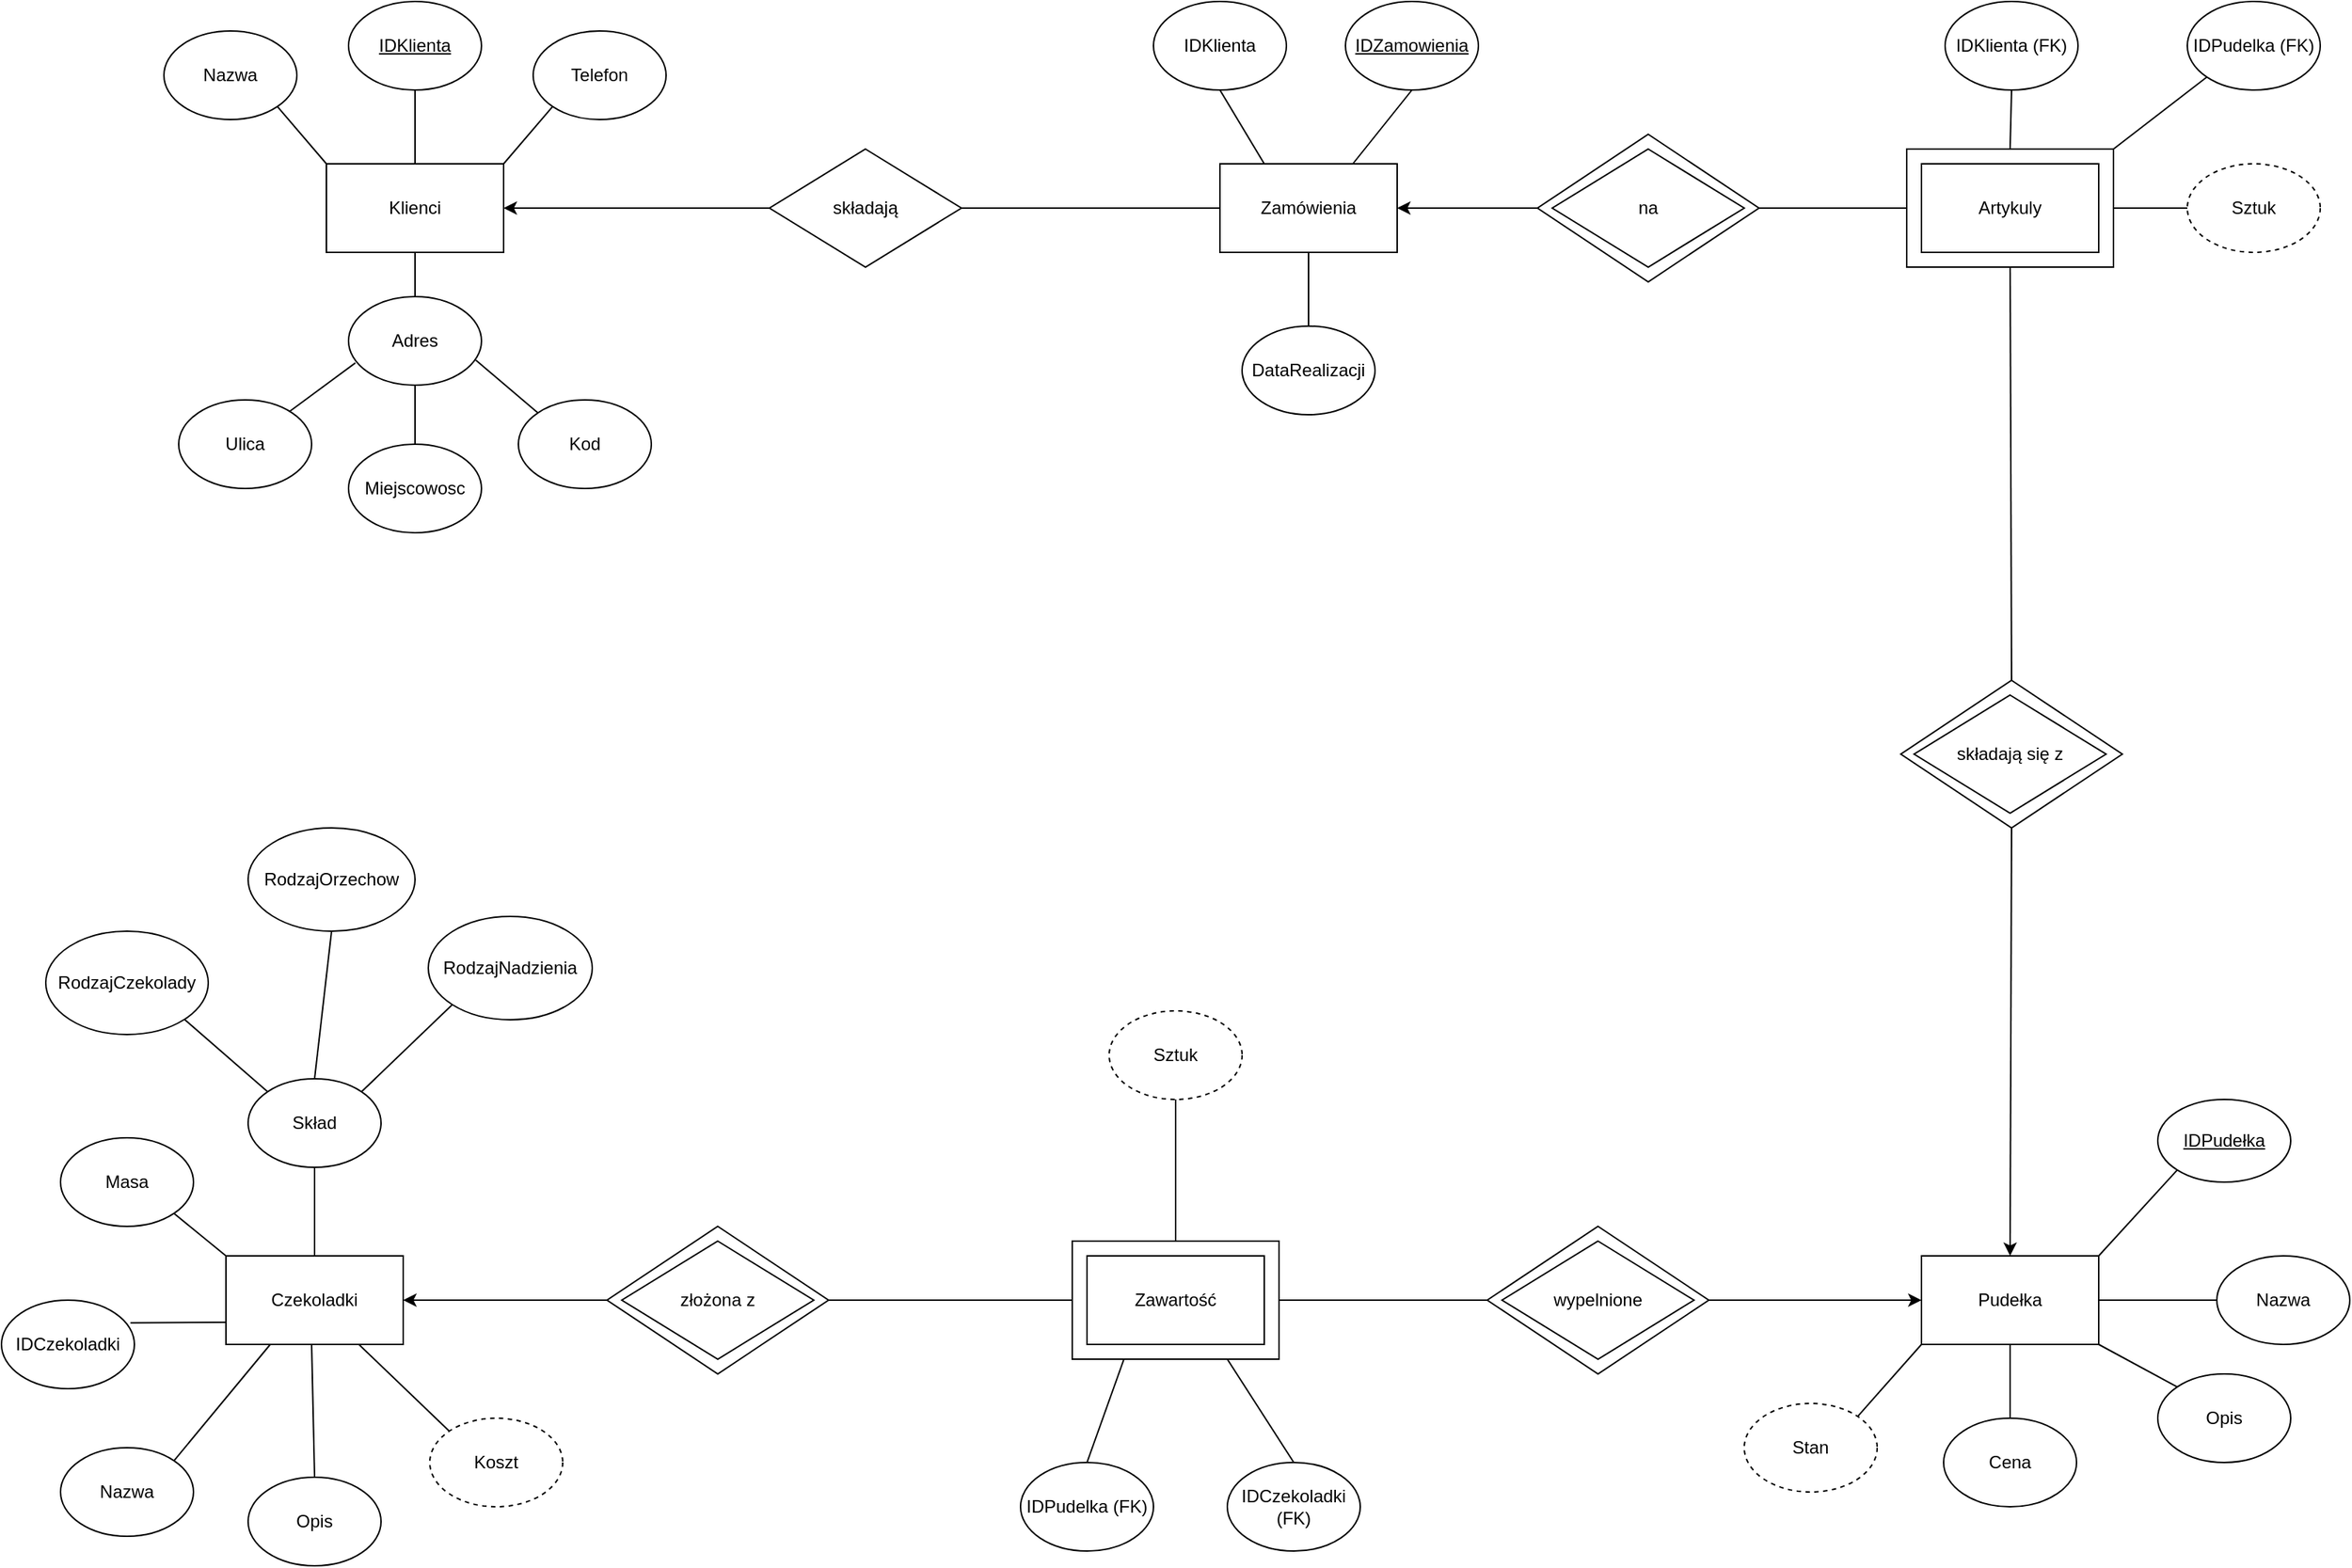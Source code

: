 <mxfile version="17.1.3" type="github">
  <diagram id="R2lEEEUBdFMjLlhIrx00" name="Page-1">
    <mxGraphModel dx="782" dy="1255" grid="1" gridSize="10" guides="1" tooltips="1" connect="1" arrows="1" fold="1" page="1" pageScale="1" pageWidth="583" pageHeight="827" math="0" shadow="0" extFonts="Permanent Marker^https://fonts.googleapis.com/css?family=Permanent+Marker">
      <root>
        <mxCell id="0" />
        <mxCell id="1" parent="0" />
        <mxCell id="abUERGnJFec2dvyfxDvH-7" value="Klienci" style="rounded=0;whiteSpace=wrap;html=1;" parent="1" vertex="1">
          <mxGeometry x="240" y="-280" width="120" height="60" as="geometry" />
        </mxCell>
        <mxCell id="abUERGnJFec2dvyfxDvH-8" value="Miejscowosc" style="ellipse;whiteSpace=wrap;html=1;" parent="1" vertex="1">
          <mxGeometry x="255" y="-90" width="90" height="60" as="geometry" />
        </mxCell>
        <mxCell id="abUERGnJFec2dvyfxDvH-9" value="Ulica" style="ellipse;whiteSpace=wrap;html=1;" parent="1" vertex="1">
          <mxGeometry x="140" y="-120" width="90" height="60" as="geometry" />
        </mxCell>
        <mxCell id="abUERGnJFec2dvyfxDvH-10" value="Nazwa" style="ellipse;whiteSpace=wrap;html=1;" parent="1" vertex="1">
          <mxGeometry x="130" y="-370" width="90" height="60" as="geometry" />
        </mxCell>
        <mxCell id="abUERGnJFec2dvyfxDvH-11" value="&lt;u&gt;IDKlienta&lt;/u&gt;" style="ellipse;whiteSpace=wrap;html=1;" parent="1" vertex="1">
          <mxGeometry x="255" y="-390" width="90" height="60" as="geometry" />
        </mxCell>
        <mxCell id="abUERGnJFec2dvyfxDvH-12" value="Telefon" style="ellipse;whiteSpace=wrap;html=1;" parent="1" vertex="1">
          <mxGeometry x="380" y="-370" width="90" height="60" as="geometry" />
        </mxCell>
        <mxCell id="abUERGnJFec2dvyfxDvH-13" value="Kod" style="ellipse;whiteSpace=wrap;html=1;" parent="1" vertex="1">
          <mxGeometry x="370" y="-120" width="90" height="60" as="geometry" />
        </mxCell>
        <mxCell id="abUERGnJFec2dvyfxDvH-14" value="" style="endArrow=none;html=1;rounded=0;entryX=0;entryY=1;entryDx=0;entryDy=0;exitX=1;exitY=0;exitDx=0;exitDy=0;" parent="1" source="abUERGnJFec2dvyfxDvH-7" target="abUERGnJFec2dvyfxDvH-12" edge="1">
          <mxGeometry width="50" height="50" relative="1" as="geometry">
            <mxPoint x="280" y="-220" as="sourcePoint" />
            <mxPoint x="330" y="-270" as="targetPoint" />
          </mxGeometry>
        </mxCell>
        <mxCell id="abUERGnJFec2dvyfxDvH-15" value="" style="endArrow=none;html=1;rounded=0;entryX=0.5;entryY=1;entryDx=0;entryDy=0;exitX=0.5;exitY=0;exitDx=0;exitDy=0;" parent="1" source="abUERGnJFec2dvyfxDvH-7" target="abUERGnJFec2dvyfxDvH-11" edge="1">
          <mxGeometry width="50" height="50" relative="1" as="geometry">
            <mxPoint x="280" y="-220" as="sourcePoint" />
            <mxPoint x="330" y="-270" as="targetPoint" />
          </mxGeometry>
        </mxCell>
        <mxCell id="abUERGnJFec2dvyfxDvH-16" value="" style="endArrow=none;html=1;rounded=0;entryX=1;entryY=1;entryDx=0;entryDy=0;exitX=0;exitY=0;exitDx=0;exitDy=0;" parent="1" source="abUERGnJFec2dvyfxDvH-7" target="abUERGnJFec2dvyfxDvH-10" edge="1">
          <mxGeometry width="50" height="50" relative="1" as="geometry">
            <mxPoint x="280" y="-220" as="sourcePoint" />
            <mxPoint x="330" y="-270" as="targetPoint" />
          </mxGeometry>
        </mxCell>
        <mxCell id="abUERGnJFec2dvyfxDvH-17" value="" style="endArrow=none;html=1;rounded=0;entryX=0.051;entryY=0.749;entryDx=0;entryDy=0;entryPerimeter=0;" parent="1" source="abUERGnJFec2dvyfxDvH-9" target="abUERGnJFec2dvyfxDvH-29" edge="1">
          <mxGeometry width="50" height="50" relative="1" as="geometry">
            <mxPoint x="280" y="-220" as="sourcePoint" />
            <mxPoint x="330" y="-270" as="targetPoint" />
          </mxGeometry>
        </mxCell>
        <mxCell id="abUERGnJFec2dvyfxDvH-18" value="" style="endArrow=none;html=1;rounded=0;exitX=0.5;exitY=0;exitDx=0;exitDy=0;entryX=0.5;entryY=1;entryDx=0;entryDy=0;" parent="1" source="abUERGnJFec2dvyfxDvH-8" target="abUERGnJFec2dvyfxDvH-29" edge="1">
          <mxGeometry width="50" height="50" relative="1" as="geometry">
            <mxPoint x="280" y="-220" as="sourcePoint" />
            <mxPoint x="330" y="-270" as="targetPoint" />
          </mxGeometry>
        </mxCell>
        <mxCell id="abUERGnJFec2dvyfxDvH-19" value="" style="endArrow=none;html=1;rounded=0;entryX=0;entryY=0;entryDx=0;entryDy=0;exitX=0.957;exitY=0.716;exitDx=0;exitDy=0;exitPerimeter=0;" parent="1" source="abUERGnJFec2dvyfxDvH-29" target="abUERGnJFec2dvyfxDvH-13" edge="1">
          <mxGeometry width="50" height="50" relative="1" as="geometry">
            <mxPoint x="280" y="-220" as="sourcePoint" />
            <mxPoint x="330" y="-270" as="targetPoint" />
          </mxGeometry>
        </mxCell>
        <mxCell id="abUERGnJFec2dvyfxDvH-25" value="" style="endArrow=classic;html=1;rounded=0;entryX=1;entryY=0.5;entryDx=0;entryDy=0;exitX=0;exitY=0.5;exitDx=0;exitDy=0;" parent="1" source="abUERGnJFec2dvyfxDvH-20" target="abUERGnJFec2dvyfxDvH-7" edge="1">
          <mxGeometry width="50" height="50" relative="1" as="geometry">
            <mxPoint x="400" y="-240" as="sourcePoint" />
            <mxPoint x="450" y="-290" as="targetPoint" />
          </mxGeometry>
        </mxCell>
        <mxCell id="abUERGnJFec2dvyfxDvH-26" value="" style="endArrow=none;html=1;rounded=0;entryX=0;entryY=0.5;entryDx=0;entryDy=0;startArrow=none;" parent="1" source="abUERGnJFec2dvyfxDvH-20" target="abUERGnJFec2dvyfxDvH-27" edge="1">
          <mxGeometry width="50" height="50" relative="1" as="geometry">
            <mxPoint x="610" y="-250" as="sourcePoint" />
            <mxPoint x="750" y="-250" as="targetPoint" />
            <Array as="points" />
          </mxGeometry>
        </mxCell>
        <mxCell id="abUERGnJFec2dvyfxDvH-27" value="Zamówienia" style="rounded=0;whiteSpace=wrap;html=1;" parent="1" vertex="1">
          <mxGeometry x="845" y="-280" width="120" height="60" as="geometry" />
        </mxCell>
        <mxCell id="abUERGnJFec2dvyfxDvH-29" value="Adres" style="ellipse;whiteSpace=wrap;html=1;" parent="1" vertex="1">
          <mxGeometry x="255" y="-190" width="90" height="60" as="geometry" />
        </mxCell>
        <mxCell id="abUERGnJFec2dvyfxDvH-30" value="" style="endArrow=none;html=1;rounded=0;entryX=0.5;entryY=1;entryDx=0;entryDy=0;exitX=0.5;exitY=0;exitDx=0;exitDy=0;" parent="1" source="abUERGnJFec2dvyfxDvH-29" target="abUERGnJFec2dvyfxDvH-7" edge="1">
          <mxGeometry width="50" height="50" relative="1" as="geometry">
            <mxPoint x="290" y="-180" as="sourcePoint" />
            <mxPoint x="340" y="-230" as="targetPoint" />
          </mxGeometry>
        </mxCell>
        <mxCell id="abUERGnJFec2dvyfxDvH-20" value="składają" style="rhombus;whiteSpace=wrap;html=1;" parent="1" vertex="1">
          <mxGeometry x="540" y="-290" width="130" height="80" as="geometry" />
        </mxCell>
        <mxCell id="abUERGnJFec2dvyfxDvH-33" value="DataRealizacji" style="ellipse;whiteSpace=wrap;html=1;" parent="1" vertex="1">
          <mxGeometry x="860" y="-170" width="90" height="60" as="geometry" />
        </mxCell>
        <mxCell id="abUERGnJFec2dvyfxDvH-34" value="&lt;u&gt;IDZamowienia&lt;/u&gt;" style="ellipse;whiteSpace=wrap;html=1;" parent="1" vertex="1">
          <mxGeometry x="930" y="-390" width="90" height="60" as="geometry" />
        </mxCell>
        <mxCell id="abUERGnJFec2dvyfxDvH-35" value="IDKlienta" style="ellipse;whiteSpace=wrap;html=1;" parent="1" vertex="1">
          <mxGeometry x="800" y="-390" width="90" height="60" as="geometry" />
        </mxCell>
        <mxCell id="abUERGnJFec2dvyfxDvH-36" value="" style="endArrow=none;html=1;rounded=0;entryX=0.5;entryY=1;entryDx=0;entryDy=0;exitX=0.25;exitY=0;exitDx=0;exitDy=0;" parent="1" source="abUERGnJFec2dvyfxDvH-27" target="abUERGnJFec2dvyfxDvH-35" edge="1">
          <mxGeometry width="50" height="50" relative="1" as="geometry">
            <mxPoint x="500" y="-170" as="sourcePoint" />
            <mxPoint x="550" y="-220" as="targetPoint" />
          </mxGeometry>
        </mxCell>
        <mxCell id="abUERGnJFec2dvyfxDvH-37" value="" style="endArrow=none;html=1;rounded=0;entryX=0.5;entryY=1;entryDx=0;entryDy=0;exitX=0.75;exitY=0;exitDx=0;exitDy=0;" parent="1" source="abUERGnJFec2dvyfxDvH-27" target="abUERGnJFec2dvyfxDvH-34" edge="1">
          <mxGeometry width="50" height="50" relative="1" as="geometry">
            <mxPoint x="910" y="-270" as="sourcePoint" />
            <mxPoint x="960" y="-320" as="targetPoint" />
          </mxGeometry>
        </mxCell>
        <mxCell id="abUERGnJFec2dvyfxDvH-38" value="" style="endArrow=none;html=1;rounded=0;exitX=0.5;exitY=0;exitDx=0;exitDy=0;entryX=0.5;entryY=1;entryDx=0;entryDy=0;" parent="1" source="abUERGnJFec2dvyfxDvH-33" target="abUERGnJFec2dvyfxDvH-27" edge="1">
          <mxGeometry width="50" height="50" relative="1" as="geometry">
            <mxPoint x="500" y="-170" as="sourcePoint" />
            <mxPoint x="550" y="-220" as="targetPoint" />
          </mxGeometry>
        </mxCell>
        <mxCell id="abUERGnJFec2dvyfxDvH-39" value="" style="endArrow=classic;html=1;rounded=0;entryX=1;entryY=0.5;entryDx=0;entryDy=0;exitX=0;exitY=0.5;exitDx=0;exitDy=0;" parent="1" source="abUERGnJFec2dvyfxDvH-23" target="abUERGnJFec2dvyfxDvH-27" edge="1">
          <mxGeometry width="50" height="50" relative="1" as="geometry">
            <mxPoint x="680" y="-170" as="sourcePoint" />
            <mxPoint x="730" y="-220" as="targetPoint" />
          </mxGeometry>
        </mxCell>
        <mxCell id="abUERGnJFec2dvyfxDvH-40" value="" style="endArrow=none;html=1;rounded=0;entryX=1;entryY=0.5;entryDx=0;entryDy=0;exitX=0;exitY=0.5;exitDx=0;exitDy=0;" parent="1" source="8hP7hutCpW1YsfkcWPiX-58" target="abUERGnJFec2dvyfxDvH-23" edge="1">
          <mxGeometry width="50" height="50" relative="1" as="geometry">
            <mxPoint x="680" y="-170" as="sourcePoint" />
            <mxPoint x="730" y="-220" as="targetPoint" />
          </mxGeometry>
        </mxCell>
        <mxCell id="8hP7hutCpW1YsfkcWPiX-3" value="IDKlienta (FK)" style="ellipse;whiteSpace=wrap;html=1;" parent="1" vertex="1">
          <mxGeometry x="1336" y="-390" width="90" height="60" as="geometry" />
        </mxCell>
        <mxCell id="8hP7hutCpW1YsfkcWPiX-4" value="IDPudelka (FK)" style="ellipse;whiteSpace=wrap;html=1;" parent="1" vertex="1">
          <mxGeometry x="1500" y="-390" width="90" height="60" as="geometry" />
        </mxCell>
        <mxCell id="8hP7hutCpW1YsfkcWPiX-5" value="Sztuk" style="ellipse;whiteSpace=wrap;html=1;dashed=1;" parent="1" vertex="1">
          <mxGeometry x="1500" y="-280" width="90" height="60" as="geometry" />
        </mxCell>
        <mxCell id="8hP7hutCpW1YsfkcWPiX-6" value="" style="endArrow=none;html=1;rounded=0;entryX=0.5;entryY=1;entryDx=0;entryDy=0;exitX=0.5;exitY=0;exitDx=0;exitDy=0;" parent="1" source="8hP7hutCpW1YsfkcWPiX-58" target="8hP7hutCpW1YsfkcWPiX-3" edge="1">
          <mxGeometry width="50" height="50" relative="1" as="geometry">
            <mxPoint x="1240" y="-140" as="sourcePoint" />
            <mxPoint x="1290" y="-190" as="targetPoint" />
          </mxGeometry>
        </mxCell>
        <mxCell id="8hP7hutCpW1YsfkcWPiX-7" value="" style="endArrow=none;html=1;rounded=0;entryX=0;entryY=1;entryDx=0;entryDy=0;exitX=1;exitY=0;exitDx=0;exitDy=0;" parent="1" source="8hP7hutCpW1YsfkcWPiX-58" target="8hP7hutCpW1YsfkcWPiX-4" edge="1">
          <mxGeometry width="50" height="50" relative="1" as="geometry">
            <mxPoint x="1240" y="-140" as="sourcePoint" />
            <mxPoint x="1290" y="-190" as="targetPoint" />
          </mxGeometry>
        </mxCell>
        <mxCell id="8hP7hutCpW1YsfkcWPiX-8" value="" style="endArrow=none;html=1;rounded=0;entryX=0;entryY=0.5;entryDx=0;entryDy=0;exitX=1;exitY=0.5;exitDx=0;exitDy=0;" parent="1" source="8hP7hutCpW1YsfkcWPiX-58" target="8hP7hutCpW1YsfkcWPiX-5" edge="1">
          <mxGeometry width="50" height="50" relative="1" as="geometry">
            <mxPoint x="1240" y="-140" as="sourcePoint" />
            <mxPoint x="1290" y="-190" as="targetPoint" />
          </mxGeometry>
        </mxCell>
        <mxCell id="8hP7hutCpW1YsfkcWPiX-9" value="" style="endArrow=none;html=1;rounded=0;entryX=0.5;entryY=1;entryDx=0;entryDy=0;exitX=0.5;exitY=0;exitDx=0;exitDy=0;" parent="1" source="kDUmkWXr-xE4IR9eqY9k-2" target="abUERGnJFec2dvyfxDvH-41" edge="1">
          <mxGeometry width="50" height="50" relative="1" as="geometry">
            <mxPoint x="870" y="-140" as="sourcePoint" />
            <mxPoint x="920" y="-190" as="targetPoint" />
          </mxGeometry>
        </mxCell>
        <mxCell id="8hP7hutCpW1YsfkcWPiX-11" value="" style="endArrow=classic;html=1;rounded=0;entryX=0.5;entryY=0;entryDx=0;entryDy=0;exitX=0.5;exitY=1;exitDx=0;exitDy=0;" parent="1" source="kDUmkWXr-xE4IR9eqY9k-2" target="8hP7hutCpW1YsfkcWPiX-10" edge="1">
          <mxGeometry width="50" height="50" relative="1" as="geometry">
            <mxPoint x="870" y="140" as="sourcePoint" />
            <mxPoint x="920" y="90" as="targetPoint" />
          </mxGeometry>
        </mxCell>
        <mxCell id="8hP7hutCpW1YsfkcWPiX-13" value="Stan" style="ellipse;whiteSpace=wrap;html=1;dashed=1;" parent="1" vertex="1">
          <mxGeometry x="1200" y="560" width="90" height="60" as="geometry" />
        </mxCell>
        <mxCell id="8hP7hutCpW1YsfkcWPiX-14" value="Cena" style="ellipse;whiteSpace=wrap;html=1;" parent="1" vertex="1">
          <mxGeometry x="1335" y="570" width="90" height="60" as="geometry" />
        </mxCell>
        <mxCell id="8hP7hutCpW1YsfkcWPiX-15" value="&lt;u&gt;IDPudełka&lt;/u&gt;" style="ellipse;whiteSpace=wrap;html=1;" parent="1" vertex="1">
          <mxGeometry x="1480" y="354" width="90" height="56" as="geometry" />
        </mxCell>
        <mxCell id="8hP7hutCpW1YsfkcWPiX-16" value="Opis" style="ellipse;whiteSpace=wrap;html=1;" parent="1" vertex="1">
          <mxGeometry x="1480" y="540" width="90" height="60" as="geometry" />
        </mxCell>
        <mxCell id="8hP7hutCpW1YsfkcWPiX-17" value="Nazwa" style="ellipse;whiteSpace=wrap;html=1;" parent="1" vertex="1">
          <mxGeometry x="1520" y="460" width="90" height="60" as="geometry" />
        </mxCell>
        <mxCell id="8hP7hutCpW1YsfkcWPiX-18" value="" style="endArrow=none;html=1;rounded=0;entryX=0;entryY=1;entryDx=0;entryDy=0;exitX=1;exitY=0;exitDx=0;exitDy=0;" parent="1" source="8hP7hutCpW1YsfkcWPiX-13" target="8hP7hutCpW1YsfkcWPiX-10" edge="1">
          <mxGeometry width="50" height="50" relative="1" as="geometry">
            <mxPoint x="840" y="310" as="sourcePoint" />
            <mxPoint x="900" y="250" as="targetPoint" />
          </mxGeometry>
        </mxCell>
        <mxCell id="8hP7hutCpW1YsfkcWPiX-19" value="" style="endArrow=none;html=1;rounded=0;entryX=0;entryY=1;entryDx=0;entryDy=0;exitX=1;exitY=0;exitDx=0;exitDy=0;" parent="1" source="8hP7hutCpW1YsfkcWPiX-10" target="8hP7hutCpW1YsfkcWPiX-15" edge="1">
          <mxGeometry width="50" height="50" relative="1" as="geometry">
            <mxPoint x="840" y="310" as="sourcePoint" />
            <mxPoint x="890" y="260" as="targetPoint" />
          </mxGeometry>
        </mxCell>
        <mxCell id="8hP7hutCpW1YsfkcWPiX-20" value="" style="endArrow=none;html=1;rounded=0;entryX=0.5;entryY=0;entryDx=0;entryDy=0;exitX=0.5;exitY=1;exitDx=0;exitDy=0;" parent="1" source="8hP7hutCpW1YsfkcWPiX-10" target="8hP7hutCpW1YsfkcWPiX-14" edge="1">
          <mxGeometry width="50" height="50" relative="1" as="geometry">
            <mxPoint x="840" y="310" as="sourcePoint" />
            <mxPoint x="890" y="260" as="targetPoint" />
          </mxGeometry>
        </mxCell>
        <mxCell id="8hP7hutCpW1YsfkcWPiX-21" value="" style="endArrow=none;html=1;rounded=0;entryX=0;entryY=0;entryDx=0;entryDy=0;exitX=1;exitY=1;exitDx=0;exitDy=0;" parent="1" source="8hP7hutCpW1YsfkcWPiX-10" target="8hP7hutCpW1YsfkcWPiX-16" edge="1">
          <mxGeometry width="50" height="50" relative="1" as="geometry">
            <mxPoint x="840" y="310" as="sourcePoint" />
            <mxPoint x="890" y="260" as="targetPoint" />
          </mxGeometry>
        </mxCell>
        <mxCell id="8hP7hutCpW1YsfkcWPiX-22" value="" style="endArrow=none;html=1;rounded=0;entryX=0;entryY=0.5;entryDx=0;entryDy=0;exitX=1;exitY=0.5;exitDx=0;exitDy=0;" parent="1" source="8hP7hutCpW1YsfkcWPiX-10" target="8hP7hutCpW1YsfkcWPiX-17" edge="1">
          <mxGeometry width="50" height="50" relative="1" as="geometry">
            <mxPoint x="840" y="310" as="sourcePoint" />
            <mxPoint x="890" y="260" as="targetPoint" />
          </mxGeometry>
        </mxCell>
        <mxCell id="8hP7hutCpW1YsfkcWPiX-24" value="Czekoladki" style="rounded=0;whiteSpace=wrap;html=1;" parent="1" vertex="1">
          <mxGeometry x="172" y="460" width="120" height="60" as="geometry" />
        </mxCell>
        <mxCell id="8hP7hutCpW1YsfkcWPiX-26" value="" style="endArrow=none;html=1;rounded=0;entryX=0;entryY=0.5;entryDx=0;entryDy=0;exitX=1;exitY=0.5;exitDx=0;exitDy=0;" parent="1" source="8hP7hutCpW1YsfkcWPiX-61" target="kDUmkWXr-xE4IR9eqY9k-3" edge="1">
          <mxGeometry width="50" height="50" relative="1" as="geometry">
            <mxPoint x="840" y="310" as="sourcePoint" />
            <mxPoint x="890" y="260" as="targetPoint" />
          </mxGeometry>
        </mxCell>
        <mxCell id="8hP7hutCpW1YsfkcWPiX-27" value="Sztuk" style="ellipse;whiteSpace=wrap;html=1;dashed=1;" parent="1" vertex="1">
          <mxGeometry x="770" y="294" width="90" height="60" as="geometry" />
        </mxCell>
        <mxCell id="8hP7hutCpW1YsfkcWPiX-28" value="IDCzekoladki (FK)" style="ellipse;whiteSpace=wrap;html=1;" parent="1" vertex="1">
          <mxGeometry x="850" y="600" width="90" height="60" as="geometry" />
        </mxCell>
        <mxCell id="8hP7hutCpW1YsfkcWPiX-29" value="IDPudelka (FK)" style="ellipse;whiteSpace=wrap;html=1;" parent="1" vertex="1">
          <mxGeometry x="710" y="600" width="90" height="60" as="geometry" />
        </mxCell>
        <mxCell id="8hP7hutCpW1YsfkcWPiX-30" value="" style="endArrow=none;html=1;rounded=0;exitX=0.5;exitY=0;exitDx=0;exitDy=0;entryX=0.5;entryY=1;entryDx=0;entryDy=0;" parent="1" source="8hP7hutCpW1YsfkcWPiX-61" target="8hP7hutCpW1YsfkcWPiX-27" edge="1">
          <mxGeometry width="50" height="50" relative="1" as="geometry">
            <mxPoint x="840" y="310" as="sourcePoint" />
            <mxPoint x="890" y="260" as="targetPoint" />
          </mxGeometry>
        </mxCell>
        <mxCell id="8hP7hutCpW1YsfkcWPiX-31" value="" style="endArrow=none;html=1;rounded=0;entryX=0.25;entryY=1;entryDx=0;entryDy=0;exitX=0.5;exitY=0;exitDx=0;exitDy=0;" parent="1" source="8hP7hutCpW1YsfkcWPiX-29" target="8hP7hutCpW1YsfkcWPiX-61" edge="1">
          <mxGeometry width="50" height="50" relative="1" as="geometry">
            <mxPoint x="840" y="310" as="sourcePoint" />
            <mxPoint x="890" y="260" as="targetPoint" />
          </mxGeometry>
        </mxCell>
        <mxCell id="8hP7hutCpW1YsfkcWPiX-32" value="" style="endArrow=none;html=1;rounded=0;exitX=0.5;exitY=0;exitDx=0;exitDy=0;entryX=0.75;entryY=1;entryDx=0;entryDy=0;" parent="1" source="8hP7hutCpW1YsfkcWPiX-28" target="8hP7hutCpW1YsfkcWPiX-61" edge="1">
          <mxGeometry width="50" height="50" relative="1" as="geometry">
            <mxPoint x="840" y="310" as="sourcePoint" />
            <mxPoint x="890" y="260" as="targetPoint" />
          </mxGeometry>
        </mxCell>
        <mxCell id="8hP7hutCpW1YsfkcWPiX-33" value="" style="endArrow=none;html=1;rounded=0;exitX=1;exitY=0.5;exitDx=0;exitDy=0;entryX=0;entryY=0.5;entryDx=0;entryDy=0;" parent="1" source="kDUmkWXr-xE4IR9eqY9k-1" target="8hP7hutCpW1YsfkcWPiX-61" edge="1">
          <mxGeometry width="50" height="50" relative="1" as="geometry">
            <mxPoint x="840" y="310" as="sourcePoint" />
            <mxPoint x="890" y="260" as="targetPoint" />
          </mxGeometry>
        </mxCell>
        <mxCell id="8hP7hutCpW1YsfkcWPiX-35" value="" style="endArrow=classic;html=1;rounded=0;entryX=1;entryY=0.5;entryDx=0;entryDy=0;exitX=0;exitY=0.5;exitDx=0;exitDy=0;" parent="1" source="kDUmkWXr-xE4IR9eqY9k-1" target="8hP7hutCpW1YsfkcWPiX-24" edge="1">
          <mxGeometry width="50" height="50" relative="1" as="geometry">
            <mxPoint x="840" y="310" as="sourcePoint" />
            <mxPoint x="890" y="260" as="targetPoint" />
          </mxGeometry>
        </mxCell>
        <mxCell id="8hP7hutCpW1YsfkcWPiX-36" value="Nazwa" style="ellipse;whiteSpace=wrap;html=1;" parent="1" vertex="1">
          <mxGeometry x="60" y="590" width="90" height="60" as="geometry" />
        </mxCell>
        <mxCell id="8hP7hutCpW1YsfkcWPiX-37" value="Opis" style="ellipse;whiteSpace=wrap;html=1;" parent="1" vertex="1">
          <mxGeometry x="187" y="610" width="90" height="60" as="geometry" />
        </mxCell>
        <mxCell id="8hP7hutCpW1YsfkcWPiX-38" value="Koszt" style="ellipse;whiteSpace=wrap;html=1;dashed=1;" parent="1" vertex="1">
          <mxGeometry x="310" y="570" width="90" height="60" as="geometry" />
        </mxCell>
        <mxCell id="8hP7hutCpW1YsfkcWPiX-39" value="RodzajNadzienia" style="ellipse;whiteSpace=wrap;html=1;" parent="1" vertex="1">
          <mxGeometry x="309" y="230" width="111" height="70" as="geometry" />
        </mxCell>
        <mxCell id="8hP7hutCpW1YsfkcWPiX-40" value="RodzajOrzechow" style="ellipse;whiteSpace=wrap;html=1;" parent="1" vertex="1">
          <mxGeometry x="187" y="170" width="113" height="70" as="geometry" />
        </mxCell>
        <mxCell id="8hP7hutCpW1YsfkcWPiX-41" value="RodzajCzekolady" style="ellipse;whiteSpace=wrap;html=1;" parent="1" vertex="1">
          <mxGeometry x="50" y="240" width="110" height="70" as="geometry" />
        </mxCell>
        <mxCell id="8hP7hutCpW1YsfkcWPiX-42" value="Skład" style="ellipse;whiteSpace=wrap;html=1;" parent="1" vertex="1">
          <mxGeometry x="187" y="340" width="90" height="60" as="geometry" />
        </mxCell>
        <mxCell id="8hP7hutCpW1YsfkcWPiX-43" value="" style="endArrow=none;html=1;rounded=0;exitX=1;exitY=0;exitDx=0;exitDy=0;entryX=0;entryY=1;entryDx=0;entryDy=0;" parent="1" source="8hP7hutCpW1YsfkcWPiX-42" target="8hP7hutCpW1YsfkcWPiX-39" edge="1">
          <mxGeometry width="50" height="50" relative="1" as="geometry">
            <mxPoint x="840" y="30" as="sourcePoint" />
            <mxPoint x="890" y="-20" as="targetPoint" />
          </mxGeometry>
        </mxCell>
        <mxCell id="8hP7hutCpW1YsfkcWPiX-44" value="" style="endArrow=none;html=1;rounded=0;exitX=0.5;exitY=0;exitDx=0;exitDy=0;entryX=0.5;entryY=1;entryDx=0;entryDy=0;" parent="1" source="8hP7hutCpW1YsfkcWPiX-42" target="8hP7hutCpW1YsfkcWPiX-40" edge="1">
          <mxGeometry width="50" height="50" relative="1" as="geometry">
            <mxPoint x="273.82" y="358.787" as="sourcePoint" />
            <mxPoint x="333.18" y="301.213" as="targetPoint" />
          </mxGeometry>
        </mxCell>
        <mxCell id="8hP7hutCpW1YsfkcWPiX-45" value="" style="endArrow=none;html=1;rounded=0;exitX=0;exitY=0;exitDx=0;exitDy=0;entryX=1;entryY=1;entryDx=0;entryDy=0;" parent="1" source="8hP7hutCpW1YsfkcWPiX-42" target="8hP7hutCpW1YsfkcWPiX-41" edge="1">
          <mxGeometry width="50" height="50" relative="1" as="geometry">
            <mxPoint x="283.82" y="368.787" as="sourcePoint" />
            <mxPoint x="343.18" y="311.213" as="targetPoint" />
          </mxGeometry>
        </mxCell>
        <mxCell id="8hP7hutCpW1YsfkcWPiX-46" value="" style="endArrow=none;html=1;rounded=0;exitX=0.5;exitY=0;exitDx=0;exitDy=0;entryX=0.5;entryY=1;entryDx=0;entryDy=0;" parent="1" source="8hP7hutCpW1YsfkcWPiX-24" target="8hP7hutCpW1YsfkcWPiX-42" edge="1">
          <mxGeometry width="50" height="50" relative="1" as="geometry">
            <mxPoint x="293.82" y="378.787" as="sourcePoint" />
            <mxPoint x="353.18" y="321.213" as="targetPoint" />
          </mxGeometry>
        </mxCell>
        <mxCell id="8hP7hutCpW1YsfkcWPiX-48" value="Masa" style="ellipse;whiteSpace=wrap;html=1;" parent="1" vertex="1">
          <mxGeometry x="60" y="380" width="90" height="60" as="geometry" />
        </mxCell>
        <mxCell id="8hP7hutCpW1YsfkcWPiX-49" value="IDCzekoladki" style="ellipse;whiteSpace=wrap;html=1;" parent="1" vertex="1">
          <mxGeometry x="20" y="490" width="90" height="60" as="geometry" />
        </mxCell>
        <mxCell id="8hP7hutCpW1YsfkcWPiX-50" value="" style="endArrow=none;html=1;rounded=0;entryX=1;entryY=1;entryDx=0;entryDy=0;exitX=0;exitY=0;exitDx=0;exitDy=0;" parent="1" source="8hP7hutCpW1YsfkcWPiX-24" target="8hP7hutCpW1YsfkcWPiX-48" edge="1">
          <mxGeometry width="50" height="50" relative="1" as="geometry">
            <mxPoint x="170" y="460" as="sourcePoint" />
            <mxPoint x="890" y="260" as="targetPoint" />
          </mxGeometry>
        </mxCell>
        <mxCell id="8hP7hutCpW1YsfkcWPiX-53" value="" style="endArrow=none;html=1;rounded=0;exitX=0;exitY=0.75;exitDx=0;exitDy=0;entryX=0.97;entryY=0.256;entryDx=0;entryDy=0;entryPerimeter=0;" parent="1" source="8hP7hutCpW1YsfkcWPiX-24" target="8hP7hutCpW1YsfkcWPiX-49" edge="1">
          <mxGeometry width="50" height="50" relative="1" as="geometry">
            <mxPoint x="182" y="485" as="sourcePoint" />
            <mxPoint x="126.82" y="461.213" as="targetPoint" />
          </mxGeometry>
        </mxCell>
        <mxCell id="8hP7hutCpW1YsfkcWPiX-54" value="" style="endArrow=none;html=1;rounded=0;exitX=0.25;exitY=1;exitDx=0;exitDy=0;entryX=1;entryY=0;entryDx=0;entryDy=0;" parent="1" source="8hP7hutCpW1YsfkcWPiX-24" target="8hP7hutCpW1YsfkcWPiX-36" edge="1">
          <mxGeometry width="50" height="50" relative="1" as="geometry">
            <mxPoint x="192" y="495" as="sourcePoint" />
            <mxPoint x="136.82" y="471.213" as="targetPoint" />
          </mxGeometry>
        </mxCell>
        <mxCell id="8hP7hutCpW1YsfkcWPiX-55" value="" style="endArrow=none;html=1;rounded=0;entryX=0.5;entryY=0;entryDx=0;entryDy=0;" parent="1" target="8hP7hutCpW1YsfkcWPiX-37" edge="1">
          <mxGeometry width="50" height="50" relative="1" as="geometry">
            <mxPoint x="230" y="520" as="sourcePoint" />
            <mxPoint x="146.82" y="481.213" as="targetPoint" />
          </mxGeometry>
        </mxCell>
        <mxCell id="8hP7hutCpW1YsfkcWPiX-56" value="" style="endArrow=none;html=1;rounded=0;exitX=0.75;exitY=1;exitDx=0;exitDy=0;entryX=0;entryY=0;entryDx=0;entryDy=0;" parent="1" source="8hP7hutCpW1YsfkcWPiX-24" target="8hP7hutCpW1YsfkcWPiX-38" edge="1">
          <mxGeometry width="50" height="50" relative="1" as="geometry">
            <mxPoint x="212" y="515" as="sourcePoint" />
            <mxPoint x="156.82" y="491.213" as="targetPoint" />
          </mxGeometry>
        </mxCell>
        <mxCell id="8hP7hutCpW1YsfkcWPiX-58" value="" style="rounded=0;whiteSpace=wrap;html=1;" parent="1" vertex="1">
          <mxGeometry x="1310" y="-290" width="140" height="80" as="geometry" />
        </mxCell>
        <mxCell id="8hP7hutCpW1YsfkcWPiX-10" value="Pudełka" style="rounded=0;whiteSpace=wrap;html=1;" parent="1" vertex="1">
          <mxGeometry x="1320" y="460" width="120" height="60" as="geometry" />
        </mxCell>
        <mxCell id="abUERGnJFec2dvyfxDvH-41" value="Artykuly" style="rounded=0;whiteSpace=wrap;html=1;" parent="1" vertex="1">
          <mxGeometry x="1320" y="-280" width="120" height="60" as="geometry" />
        </mxCell>
        <mxCell id="8hP7hutCpW1YsfkcWPiX-61" value="" style="rounded=0;whiteSpace=wrap;html=1;" parent="1" vertex="1">
          <mxGeometry x="745" y="450" width="140" height="80" as="geometry" />
        </mxCell>
        <mxCell id="8hP7hutCpW1YsfkcWPiX-23" value="Zawartość" style="rounded=0;whiteSpace=wrap;html=1;" parent="1" vertex="1">
          <mxGeometry x="755" y="460" width="120" height="60" as="geometry" />
        </mxCell>
        <mxCell id="8hP7hutCpW1YsfkcWPiX-62" value="" style="endArrow=classic;html=1;rounded=0;entryX=0;entryY=0.5;entryDx=0;entryDy=0;exitX=1;exitY=0.5;exitDx=0;exitDy=0;" parent="1" source="kDUmkWXr-xE4IR9eqY9k-3" target="8hP7hutCpW1YsfkcWPiX-10" edge="1">
          <mxGeometry width="50" height="50" relative="1" as="geometry">
            <mxPoint x="1120" y="600" as="sourcePoint" />
            <mxPoint x="1170" y="550" as="targetPoint" />
          </mxGeometry>
        </mxCell>
        <mxCell id="kDUmkWXr-xE4IR9eqY9k-1" value="" style="rhombus;whiteSpace=wrap;html=1;" parent="1" vertex="1">
          <mxGeometry x="430" y="440" width="150" height="100" as="geometry" />
        </mxCell>
        <mxCell id="kDUmkWXr-xE4IR9eqY9k-2" value="" style="rhombus;whiteSpace=wrap;html=1;" parent="1" vertex="1">
          <mxGeometry x="1306" y="70" width="150" height="100" as="geometry" />
        </mxCell>
        <mxCell id="kDUmkWXr-xE4IR9eqY9k-3" value="" style="rhombus;whiteSpace=wrap;html=1;" parent="1" vertex="1">
          <mxGeometry x="1026" y="440" width="150" height="100" as="geometry" />
        </mxCell>
        <mxCell id="kDUmkWXr-xE4IR9eqY9k-4" value="" style="rhombus;whiteSpace=wrap;html=1;" parent="1" vertex="1">
          <mxGeometry x="1060" y="-300" width="150" height="100" as="geometry" />
        </mxCell>
        <mxCell id="abUERGnJFec2dvyfxDvH-22" value="złożona z" style="rhombus;whiteSpace=wrap;html=1;" parent="1" vertex="1">
          <mxGeometry x="440" y="450" width="130" height="80" as="geometry" />
        </mxCell>
        <mxCell id="abUERGnJFec2dvyfxDvH-24" value="wypelnione" style="rhombus;whiteSpace=wrap;html=1;" parent="1" vertex="1">
          <mxGeometry x="1036" y="450" width="130" height="80" as="geometry" />
        </mxCell>
        <mxCell id="8hP7hutCpW1YsfkcWPiX-1" value="składają się z" style="rhombus;whiteSpace=wrap;html=1;" parent="1" vertex="1">
          <mxGeometry x="1315" y="80" width="130" height="80" as="geometry" />
        </mxCell>
        <mxCell id="abUERGnJFec2dvyfxDvH-23" value="na" style="rhombus;whiteSpace=wrap;html=1;" parent="1" vertex="1">
          <mxGeometry x="1070" y="-290" width="130" height="80" as="geometry" />
        </mxCell>
      </root>
    </mxGraphModel>
  </diagram>
</mxfile>
